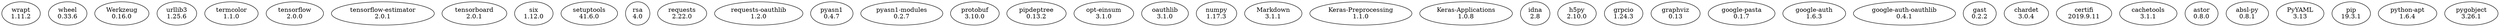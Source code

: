 digraph {
	wrapt [label="wrapt
1.11.2"]
	wheel [label="wheel
0.33.6"]
	Werkzeug [label="Werkzeug
0.16.0"]
	urllib3 [label="urllib3
1.25.6"]
	termcolor [label="termcolor
1.1.0"]
	tensrflow [label="tensorflow
2.0.0"]
	"tensorflow-estimator" [label="tensorflow-estimator
2.0.1"]
	tensorboard [label="tensorboard
2.0.1"]
	six [label="six
1.12.0"]
	setuptools [label="setuptools
41.6.0"]
	rsa [label="rsa
4.0"]
	requests [label="requests
2.22.0"]
	"requests-oauthlib" [label="requests-oauthlib
1.2.0"]
	pyasn1 [label="pyasn1
0.4.7"]
	"pyasn1-modules" [label="pyasn1-modules
0.2.7"]
	protobuf [label="protobuf
3.10.0"]
	pipdeptree [label="pipdeptree
0.13.2"]
	"opt-einsum" [label="opt-einsum
3.1.0"]
	oauthlib [label="oauthlib
3.1.0"]
	numpy [label="numpy
1.17.3"]
	Markdown [label="Markdown
3.1.1"]
	"Keras-Preprocessing" [label="Keras-Preprocessing
1.1.0"]
	"Keras-Applications" [label="Keras-Applications
1.0.8"]
	idna [label="idna
2.8"]
	h5py [label="h5py
2.10.0"]
	grpcio [label="grpcio
1.24.3"]
	graphviz [label="graphviz
0.13"]
	"google-pasta" [label="google-pasta
0.1.7"]
	"google-auth" [label="google-auth
1.6.3"]
	"google-auth-oauthlib" [label="google-auth-oauthlib
0.4.1"]
	gast [label="gast
0.2.2"]
	chardet [label="chardet
3.0.4"]
	certifi [label="certifi
2019.9.11"]
	cachetools [label="cachetools
3.1.1"]
	astor [label="astor
0.8.0"]
	"absl-py" [label="absl-py
0.8.1"]
	PyYAML [label="PyYAML
3.13"]
	pip [label="pip
19.3.1"]
	"python-apt" [label="python-apt
1.6.4"]
	pygobject [label="pygobject
3.26.1"]
}
